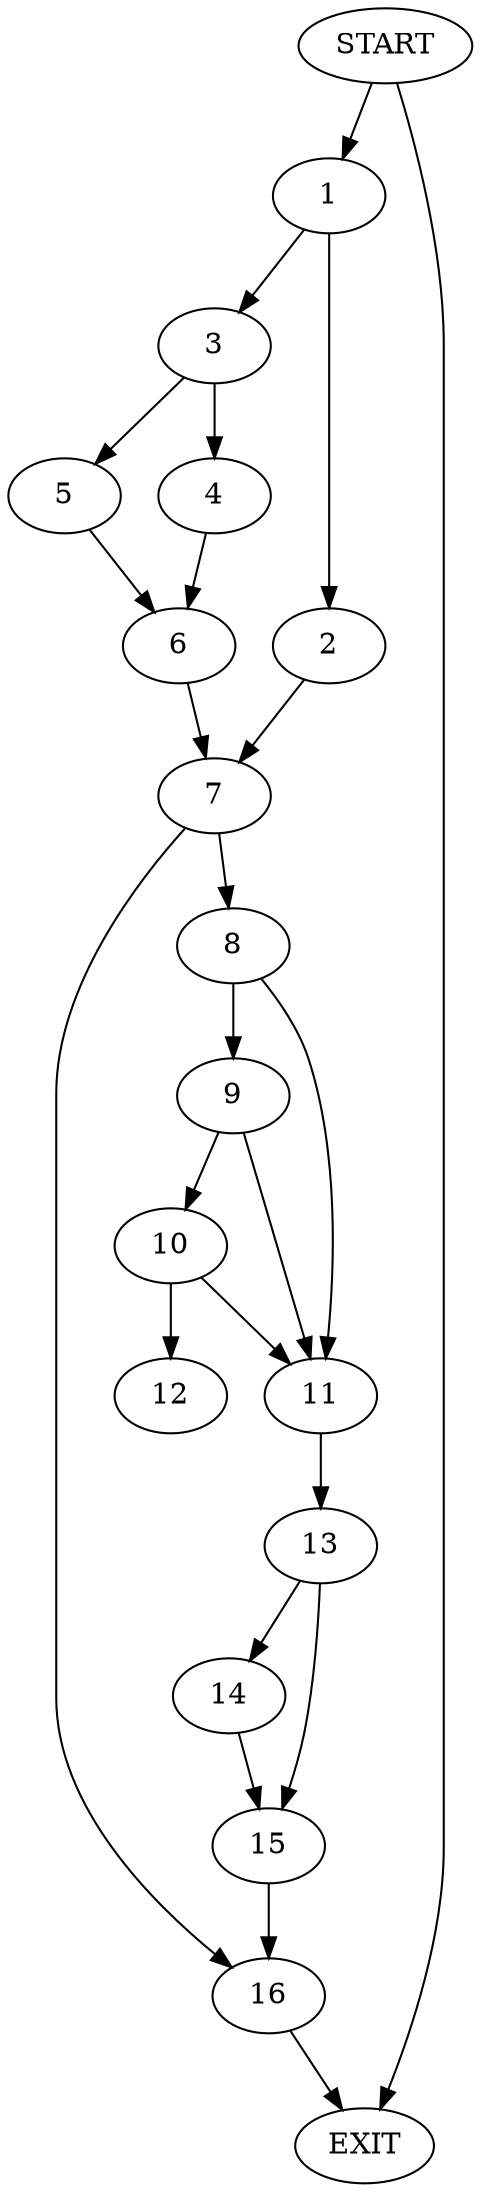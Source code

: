digraph { 
0 [label="START"];
1;
2;
3;
4;
5;
6;
7;
8;
9;
10;
11;
12;
13;
14;
15;
16;
17[label="EXIT"];
0 -> 1;
0 -> 17;
1 -> 2;
1 -> 3;
2 -> 7;
3 -> 4;
3 -> 5;
4 -> 6;
5 -> 6;
6 -> 7;
7 -> 8;
7 -> 16;
8 -> 11;
8 -> 9;
9 -> 11;
9 -> 10;
10 -> 11;
10 -> 12;
11 -> 13;
13 -> 14;
13 -> 15;
14 -> 15;
15 -> 16;
16 -> 17;
}